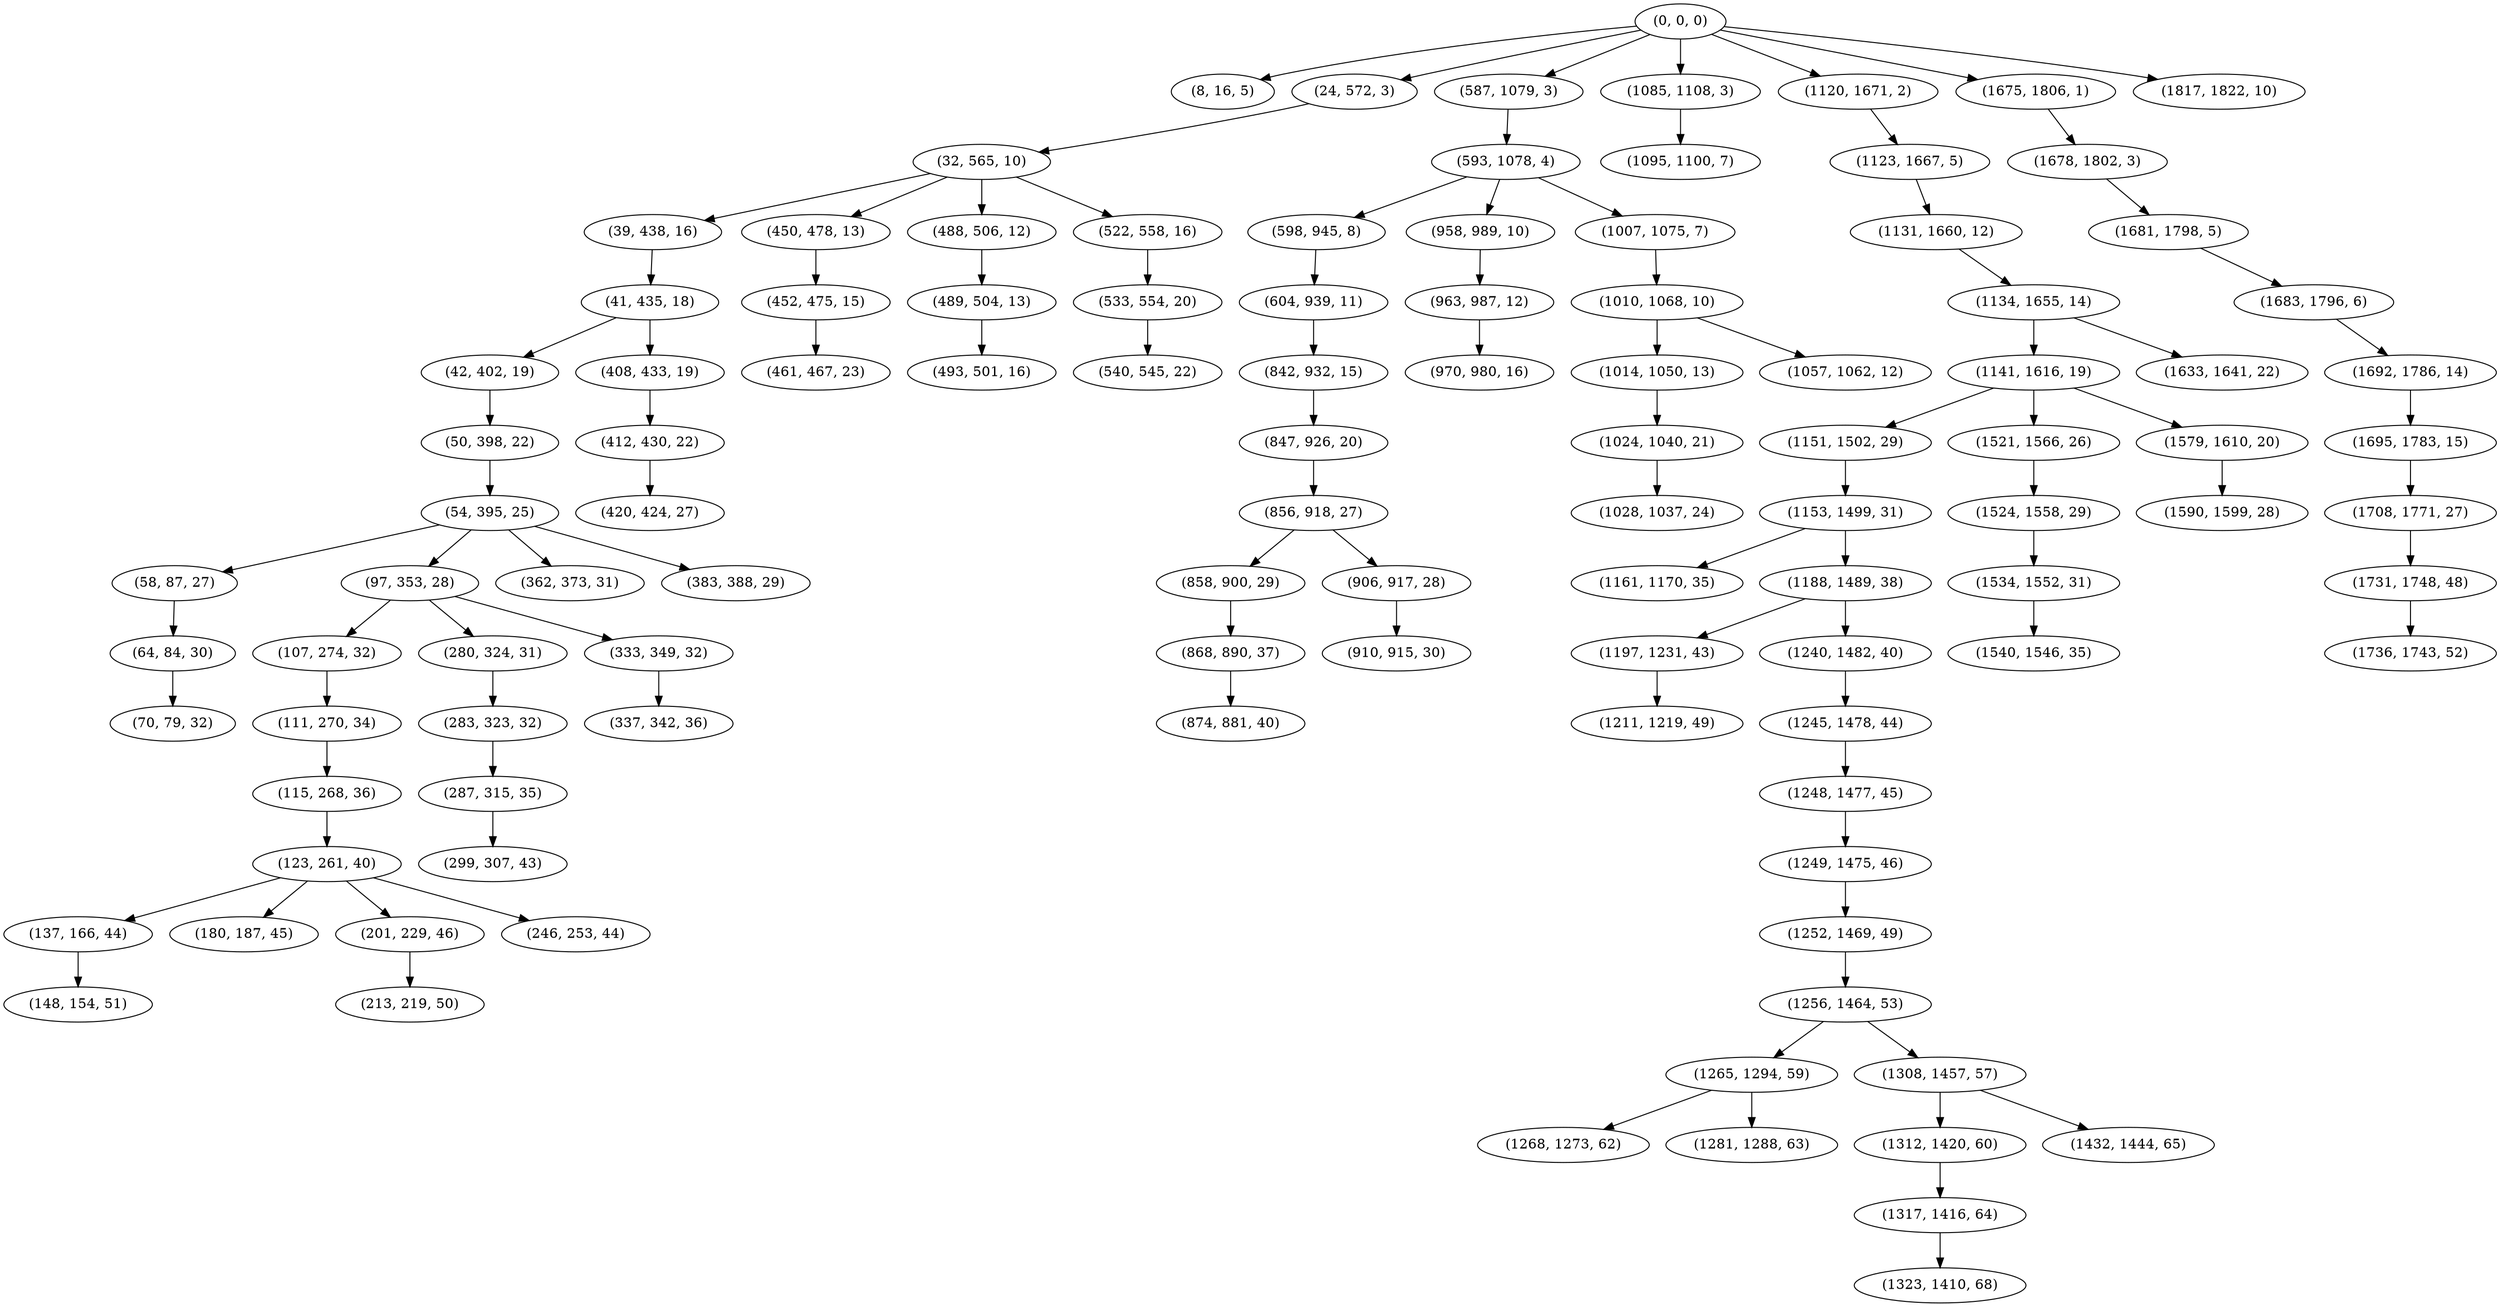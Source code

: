 digraph tree {
    "(0, 0, 0)";
    "(8, 16, 5)";
    "(24, 572, 3)";
    "(32, 565, 10)";
    "(39, 438, 16)";
    "(41, 435, 18)";
    "(42, 402, 19)";
    "(50, 398, 22)";
    "(54, 395, 25)";
    "(58, 87, 27)";
    "(64, 84, 30)";
    "(70, 79, 32)";
    "(97, 353, 28)";
    "(107, 274, 32)";
    "(111, 270, 34)";
    "(115, 268, 36)";
    "(123, 261, 40)";
    "(137, 166, 44)";
    "(148, 154, 51)";
    "(180, 187, 45)";
    "(201, 229, 46)";
    "(213, 219, 50)";
    "(246, 253, 44)";
    "(280, 324, 31)";
    "(283, 323, 32)";
    "(287, 315, 35)";
    "(299, 307, 43)";
    "(333, 349, 32)";
    "(337, 342, 36)";
    "(362, 373, 31)";
    "(383, 388, 29)";
    "(408, 433, 19)";
    "(412, 430, 22)";
    "(420, 424, 27)";
    "(450, 478, 13)";
    "(452, 475, 15)";
    "(461, 467, 23)";
    "(488, 506, 12)";
    "(489, 504, 13)";
    "(493, 501, 16)";
    "(522, 558, 16)";
    "(533, 554, 20)";
    "(540, 545, 22)";
    "(587, 1079, 3)";
    "(593, 1078, 4)";
    "(598, 945, 8)";
    "(604, 939, 11)";
    "(842, 932, 15)";
    "(847, 926, 20)";
    "(856, 918, 27)";
    "(858, 900, 29)";
    "(868, 890, 37)";
    "(874, 881, 40)";
    "(906, 917, 28)";
    "(910, 915, 30)";
    "(958, 989, 10)";
    "(963, 987, 12)";
    "(970, 980, 16)";
    "(1007, 1075, 7)";
    "(1010, 1068, 10)";
    "(1014, 1050, 13)";
    "(1024, 1040, 21)";
    "(1028, 1037, 24)";
    "(1057, 1062, 12)";
    "(1085, 1108, 3)";
    "(1095, 1100, 7)";
    "(1120, 1671, 2)";
    "(1123, 1667, 5)";
    "(1131, 1660, 12)";
    "(1134, 1655, 14)";
    "(1141, 1616, 19)";
    "(1151, 1502, 29)";
    "(1153, 1499, 31)";
    "(1161, 1170, 35)";
    "(1188, 1489, 38)";
    "(1197, 1231, 43)";
    "(1211, 1219, 49)";
    "(1240, 1482, 40)";
    "(1245, 1478, 44)";
    "(1248, 1477, 45)";
    "(1249, 1475, 46)";
    "(1252, 1469, 49)";
    "(1256, 1464, 53)";
    "(1265, 1294, 59)";
    "(1268, 1273, 62)";
    "(1281, 1288, 63)";
    "(1308, 1457, 57)";
    "(1312, 1420, 60)";
    "(1317, 1416, 64)";
    "(1323, 1410, 68)";
    "(1432, 1444, 65)";
    "(1521, 1566, 26)";
    "(1524, 1558, 29)";
    "(1534, 1552, 31)";
    "(1540, 1546, 35)";
    "(1579, 1610, 20)";
    "(1590, 1599, 28)";
    "(1633, 1641, 22)";
    "(1675, 1806, 1)";
    "(1678, 1802, 3)";
    "(1681, 1798, 5)";
    "(1683, 1796, 6)";
    "(1692, 1786, 14)";
    "(1695, 1783, 15)";
    "(1708, 1771, 27)";
    "(1731, 1748, 48)";
    "(1736, 1743, 52)";
    "(1817, 1822, 10)";
    "(0, 0, 0)" -> "(8, 16, 5)";
    "(0, 0, 0)" -> "(24, 572, 3)";
    "(0, 0, 0)" -> "(587, 1079, 3)";
    "(0, 0, 0)" -> "(1085, 1108, 3)";
    "(0, 0, 0)" -> "(1120, 1671, 2)";
    "(0, 0, 0)" -> "(1675, 1806, 1)";
    "(0, 0, 0)" -> "(1817, 1822, 10)";
    "(24, 572, 3)" -> "(32, 565, 10)";
    "(32, 565, 10)" -> "(39, 438, 16)";
    "(32, 565, 10)" -> "(450, 478, 13)";
    "(32, 565, 10)" -> "(488, 506, 12)";
    "(32, 565, 10)" -> "(522, 558, 16)";
    "(39, 438, 16)" -> "(41, 435, 18)";
    "(41, 435, 18)" -> "(42, 402, 19)";
    "(41, 435, 18)" -> "(408, 433, 19)";
    "(42, 402, 19)" -> "(50, 398, 22)";
    "(50, 398, 22)" -> "(54, 395, 25)";
    "(54, 395, 25)" -> "(58, 87, 27)";
    "(54, 395, 25)" -> "(97, 353, 28)";
    "(54, 395, 25)" -> "(362, 373, 31)";
    "(54, 395, 25)" -> "(383, 388, 29)";
    "(58, 87, 27)" -> "(64, 84, 30)";
    "(64, 84, 30)" -> "(70, 79, 32)";
    "(97, 353, 28)" -> "(107, 274, 32)";
    "(97, 353, 28)" -> "(280, 324, 31)";
    "(97, 353, 28)" -> "(333, 349, 32)";
    "(107, 274, 32)" -> "(111, 270, 34)";
    "(111, 270, 34)" -> "(115, 268, 36)";
    "(115, 268, 36)" -> "(123, 261, 40)";
    "(123, 261, 40)" -> "(137, 166, 44)";
    "(123, 261, 40)" -> "(180, 187, 45)";
    "(123, 261, 40)" -> "(201, 229, 46)";
    "(123, 261, 40)" -> "(246, 253, 44)";
    "(137, 166, 44)" -> "(148, 154, 51)";
    "(201, 229, 46)" -> "(213, 219, 50)";
    "(280, 324, 31)" -> "(283, 323, 32)";
    "(283, 323, 32)" -> "(287, 315, 35)";
    "(287, 315, 35)" -> "(299, 307, 43)";
    "(333, 349, 32)" -> "(337, 342, 36)";
    "(408, 433, 19)" -> "(412, 430, 22)";
    "(412, 430, 22)" -> "(420, 424, 27)";
    "(450, 478, 13)" -> "(452, 475, 15)";
    "(452, 475, 15)" -> "(461, 467, 23)";
    "(488, 506, 12)" -> "(489, 504, 13)";
    "(489, 504, 13)" -> "(493, 501, 16)";
    "(522, 558, 16)" -> "(533, 554, 20)";
    "(533, 554, 20)" -> "(540, 545, 22)";
    "(587, 1079, 3)" -> "(593, 1078, 4)";
    "(593, 1078, 4)" -> "(598, 945, 8)";
    "(593, 1078, 4)" -> "(958, 989, 10)";
    "(593, 1078, 4)" -> "(1007, 1075, 7)";
    "(598, 945, 8)" -> "(604, 939, 11)";
    "(604, 939, 11)" -> "(842, 932, 15)";
    "(842, 932, 15)" -> "(847, 926, 20)";
    "(847, 926, 20)" -> "(856, 918, 27)";
    "(856, 918, 27)" -> "(858, 900, 29)";
    "(856, 918, 27)" -> "(906, 917, 28)";
    "(858, 900, 29)" -> "(868, 890, 37)";
    "(868, 890, 37)" -> "(874, 881, 40)";
    "(906, 917, 28)" -> "(910, 915, 30)";
    "(958, 989, 10)" -> "(963, 987, 12)";
    "(963, 987, 12)" -> "(970, 980, 16)";
    "(1007, 1075, 7)" -> "(1010, 1068, 10)";
    "(1010, 1068, 10)" -> "(1014, 1050, 13)";
    "(1010, 1068, 10)" -> "(1057, 1062, 12)";
    "(1014, 1050, 13)" -> "(1024, 1040, 21)";
    "(1024, 1040, 21)" -> "(1028, 1037, 24)";
    "(1085, 1108, 3)" -> "(1095, 1100, 7)";
    "(1120, 1671, 2)" -> "(1123, 1667, 5)";
    "(1123, 1667, 5)" -> "(1131, 1660, 12)";
    "(1131, 1660, 12)" -> "(1134, 1655, 14)";
    "(1134, 1655, 14)" -> "(1141, 1616, 19)";
    "(1134, 1655, 14)" -> "(1633, 1641, 22)";
    "(1141, 1616, 19)" -> "(1151, 1502, 29)";
    "(1141, 1616, 19)" -> "(1521, 1566, 26)";
    "(1141, 1616, 19)" -> "(1579, 1610, 20)";
    "(1151, 1502, 29)" -> "(1153, 1499, 31)";
    "(1153, 1499, 31)" -> "(1161, 1170, 35)";
    "(1153, 1499, 31)" -> "(1188, 1489, 38)";
    "(1188, 1489, 38)" -> "(1197, 1231, 43)";
    "(1188, 1489, 38)" -> "(1240, 1482, 40)";
    "(1197, 1231, 43)" -> "(1211, 1219, 49)";
    "(1240, 1482, 40)" -> "(1245, 1478, 44)";
    "(1245, 1478, 44)" -> "(1248, 1477, 45)";
    "(1248, 1477, 45)" -> "(1249, 1475, 46)";
    "(1249, 1475, 46)" -> "(1252, 1469, 49)";
    "(1252, 1469, 49)" -> "(1256, 1464, 53)";
    "(1256, 1464, 53)" -> "(1265, 1294, 59)";
    "(1256, 1464, 53)" -> "(1308, 1457, 57)";
    "(1265, 1294, 59)" -> "(1268, 1273, 62)";
    "(1265, 1294, 59)" -> "(1281, 1288, 63)";
    "(1308, 1457, 57)" -> "(1312, 1420, 60)";
    "(1308, 1457, 57)" -> "(1432, 1444, 65)";
    "(1312, 1420, 60)" -> "(1317, 1416, 64)";
    "(1317, 1416, 64)" -> "(1323, 1410, 68)";
    "(1521, 1566, 26)" -> "(1524, 1558, 29)";
    "(1524, 1558, 29)" -> "(1534, 1552, 31)";
    "(1534, 1552, 31)" -> "(1540, 1546, 35)";
    "(1579, 1610, 20)" -> "(1590, 1599, 28)";
    "(1675, 1806, 1)" -> "(1678, 1802, 3)";
    "(1678, 1802, 3)" -> "(1681, 1798, 5)";
    "(1681, 1798, 5)" -> "(1683, 1796, 6)";
    "(1683, 1796, 6)" -> "(1692, 1786, 14)";
    "(1692, 1786, 14)" -> "(1695, 1783, 15)";
    "(1695, 1783, 15)" -> "(1708, 1771, 27)";
    "(1708, 1771, 27)" -> "(1731, 1748, 48)";
    "(1731, 1748, 48)" -> "(1736, 1743, 52)";
}
